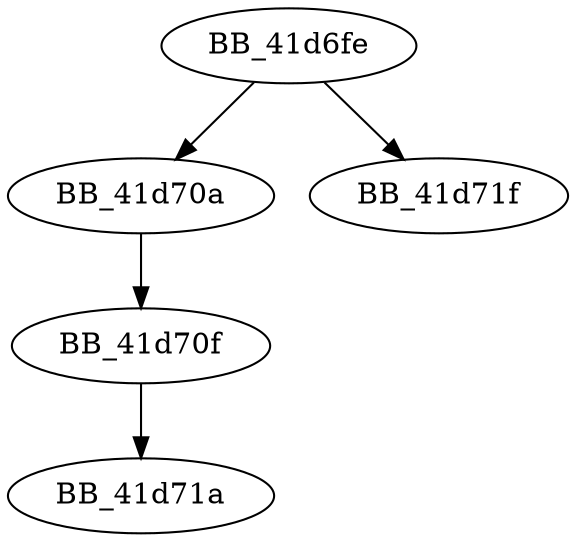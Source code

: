 DiGraph __fileno{
BB_41d6fe->BB_41d70a
BB_41d6fe->BB_41d71f
BB_41d70a->BB_41d70f
BB_41d70f->BB_41d71a
}
